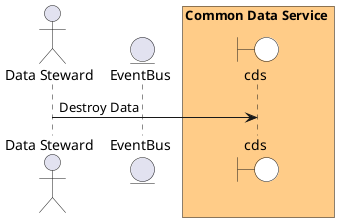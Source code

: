 @startuml

actor "Data Steward"


entity EventBus

box Common Data Service #ffcc88
    boundary cds #white
end box



"Data Steward" -> cds: Destroy Data



@enduml
